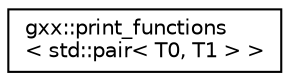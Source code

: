 digraph "Graphical Class Hierarchy"
{
  edge [fontname="Helvetica",fontsize="10",labelfontname="Helvetica",labelfontsize="10"];
  node [fontname="Helvetica",fontsize="10",shape=record];
  rankdir="LR";
  Node1 [label="gxx::print_functions\l\< std::pair\< T0, T1 \> \>",height=0.2,width=0.4,color="black", fillcolor="white", style="filled",URL="$structgxx_1_1print__functions_3_01std_1_1pair_3_01T0_00_01T1_01_4_01_4.html"];
}
